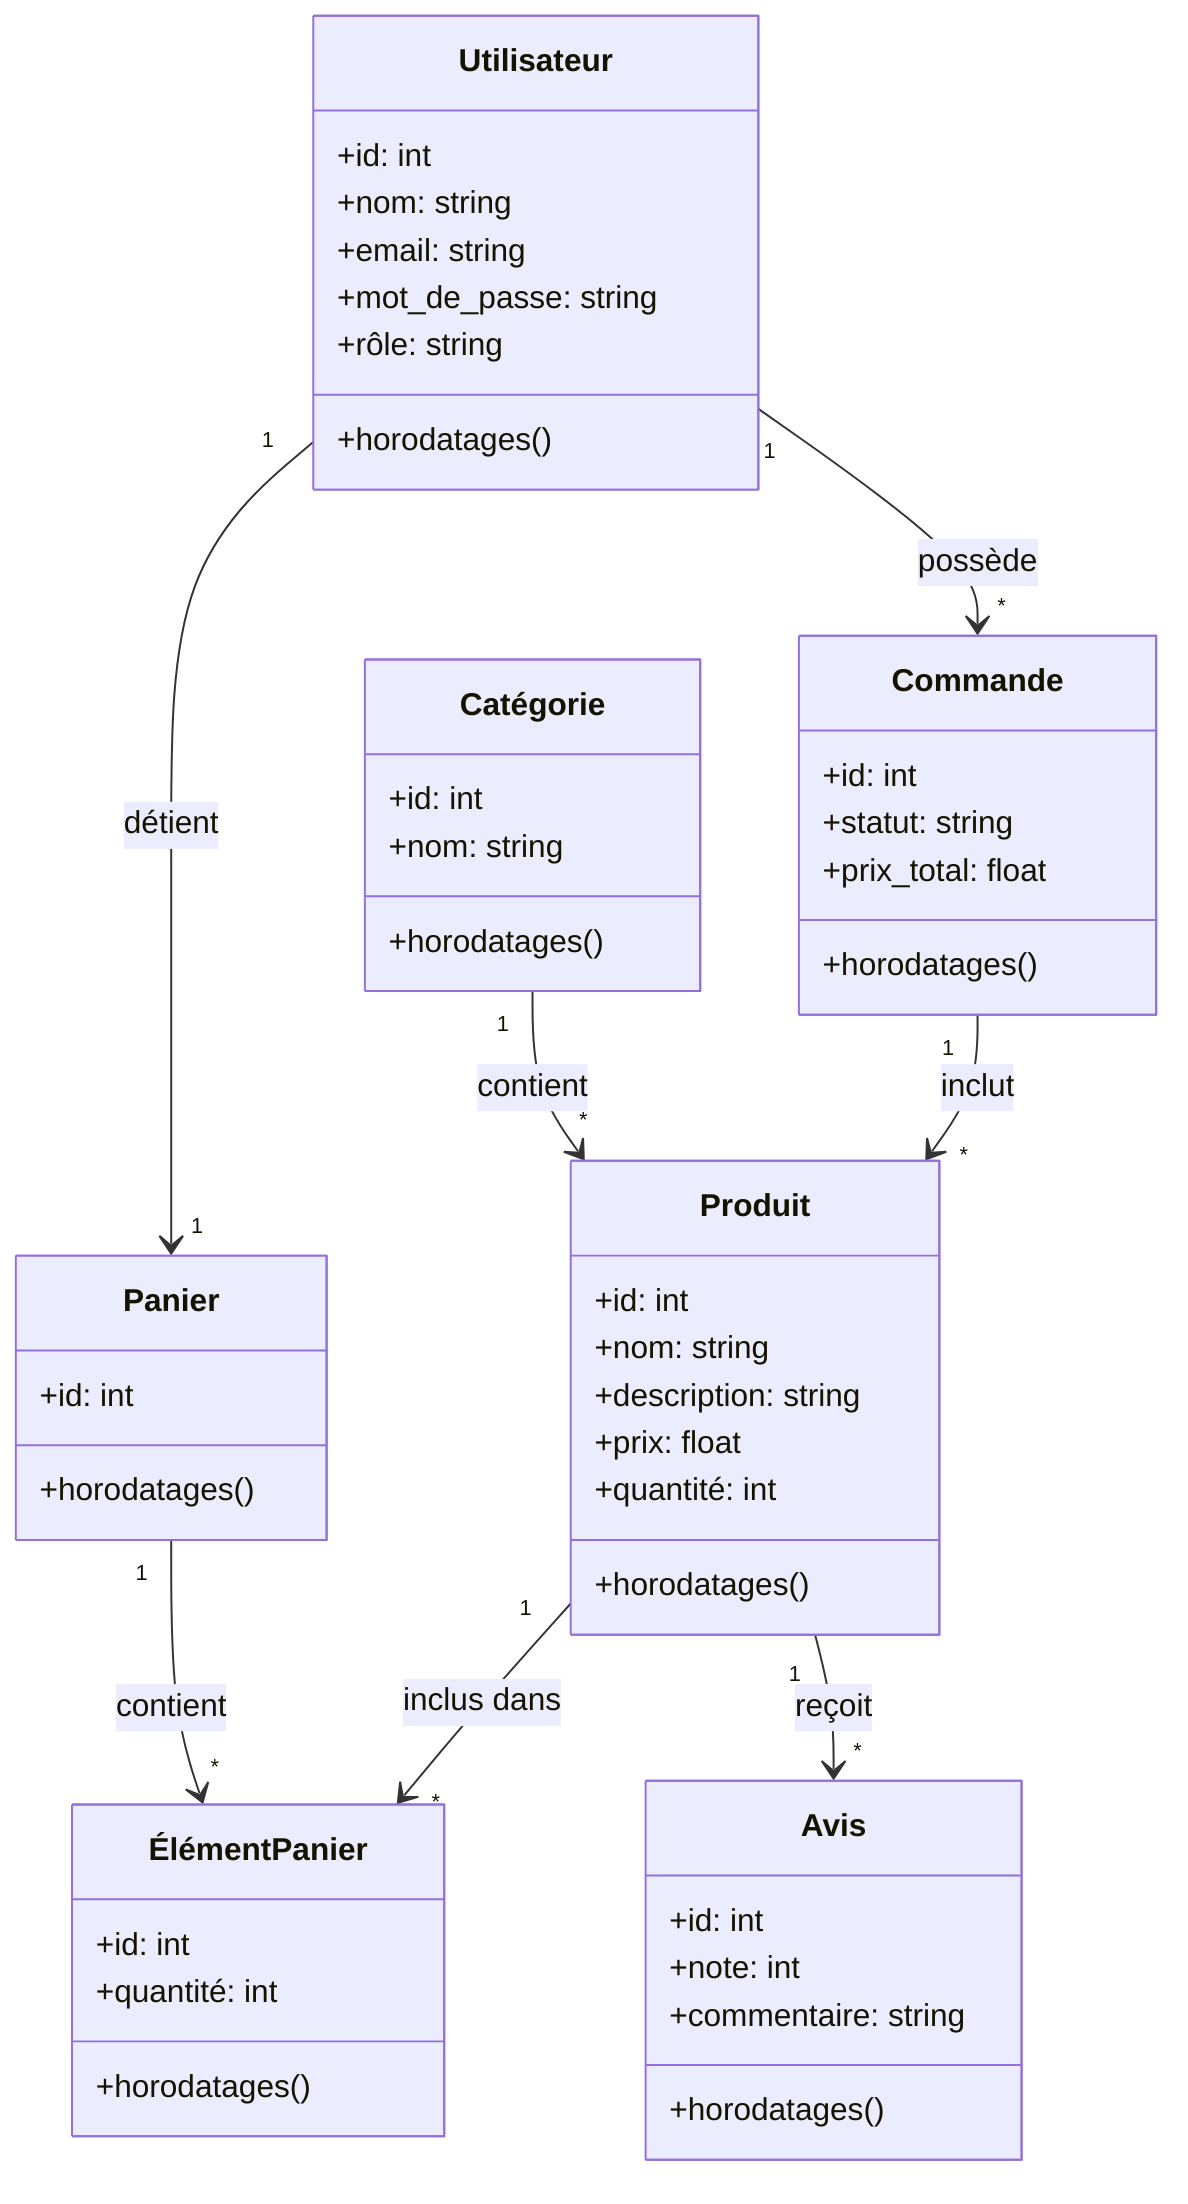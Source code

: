 classDiagram
    class Utilisateur {
        +id: int
        +nom: string
        +email: string
        +mot_de_passe: string
        +rôle: string
        +horodatages()
    }

    class Produit {
        +id: int
        +nom: string
        +description: string
        +prix: float
        +quantité: int
        +horodatages()
    }

    class Catégorie {
        +id: int
        +nom: string
        +horodatages()
    }

    class Commande {
        +id: int
        +statut: string
        +prix_total: float
        +horodatages()
    }

    class Panier {
        +id: int
        +horodatages()
    }

    class ÉlémentPanier {
        +id: int
        +quantité: int
        +horodatages()
    }

    class Avis {
        +id: int
        +note: int
        +commentaire: string
        +horodatages()
    }

    Utilisateur "1" --> "*" Commande : possède
    Utilisateur "1" --> "1" Panier : détient
    Panier "1" --> "*" ÉlémentPanier : contient
    Produit "1" --> "*" ÉlémentPanier : inclus dans
    Produit "1" --> "*" Avis : reçoit
    Catégorie "1" --> "*" Produit : contient
    Commande "1" --> "*" Produit : inclut
